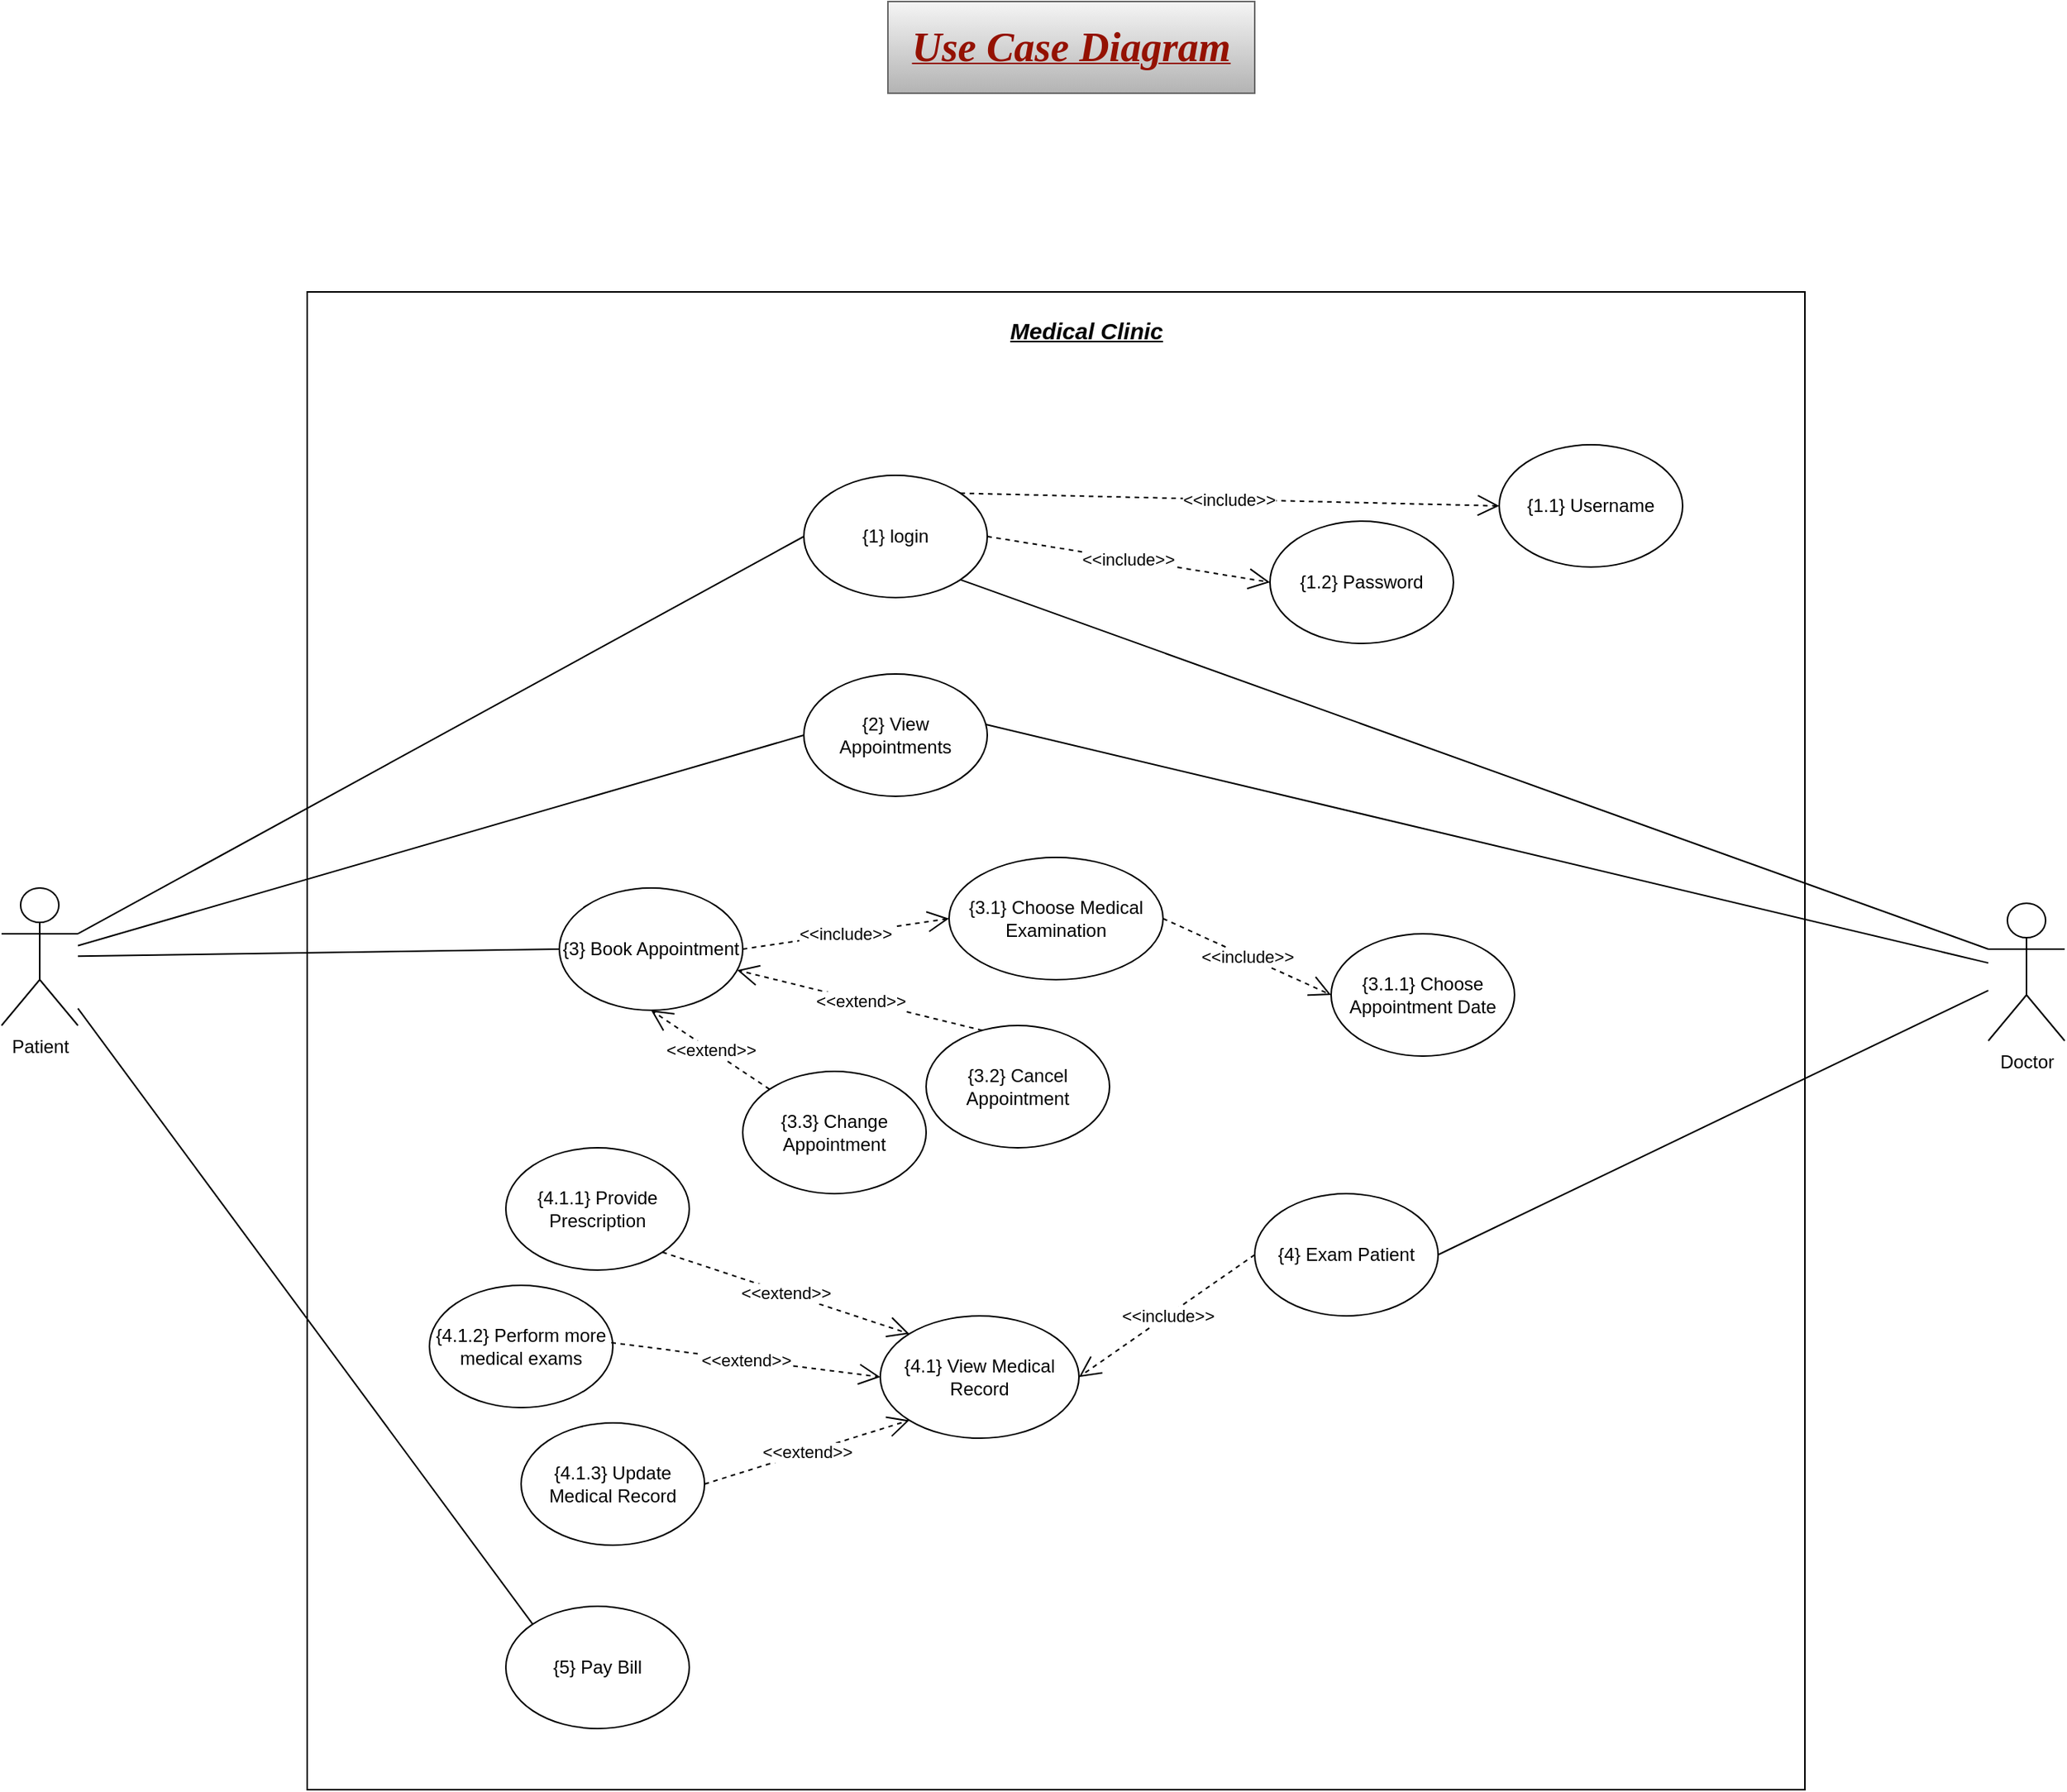 <mxfile version="24.1.0" type="device">
  <diagram name="Page-1" id="GkV4ya46-C8WXYfbEDou">
    <mxGraphModel dx="1721" dy="495" grid="1" gridSize="10" guides="1" tooltips="1" connect="1" arrows="1" fold="1" page="1" pageScale="1" pageWidth="850" pageHeight="1100" math="0" shadow="0">
      <root>
        <mxCell id="0" />
        <mxCell id="1" parent="0" />
        <mxCell id="7L6yV0CjLaMAhadHGbBf-2" value="" style="whiteSpace=wrap;html=1;aspect=fixed;fillColor=none;" parent="1" vertex="1">
          <mxGeometry x="20" y="230" width="980" height="980" as="geometry" />
        </mxCell>
        <mxCell id="7L6yV0CjLaMAhadHGbBf-3" value="&lt;font color=&quot;#941100&quot; face=&quot;Times New Roman&quot;&gt;&lt;b&gt;&lt;i&gt;&lt;u&gt;&lt;font style=&quot;font-size: 27px;&quot;&gt;Use Case Diagram&lt;/font&gt;&lt;/u&gt;&lt;/i&gt;&lt;/b&gt;&lt;/font&gt;" style="rounded=0;whiteSpace=wrap;html=1;fillColor=#f5f5f5;gradientColor=#b3b3b3;strokeColor=#666666;" parent="1" vertex="1">
          <mxGeometry x="400" y="40" width="240" height="60" as="geometry" />
        </mxCell>
        <mxCell id="7L6yV0CjLaMAhadHGbBf-5" value="&lt;b&gt;&lt;i&gt;&lt;u&gt;&lt;font style=&quot;font-size: 15px;&quot;&gt;Medical Clinic&lt;/font&gt;&lt;/u&gt;&lt;/i&gt;&lt;/b&gt;" style="text;html=1;align=center;verticalAlign=middle;whiteSpace=wrap;rounded=0;" parent="1" vertex="1">
          <mxGeometry x="475" y="240" width="110" height="30" as="geometry" />
        </mxCell>
        <mxCell id="7L6yV0CjLaMAhadHGbBf-6" value="Patient" style="shape=umlActor;verticalLabelPosition=bottom;verticalAlign=top;html=1;outlineConnect=0;" parent="1" vertex="1">
          <mxGeometry x="-180" y="620" width="50" height="90" as="geometry" />
        </mxCell>
        <mxCell id="7L6yV0CjLaMAhadHGbBf-7" value="Doctor" style="shape=umlActor;verticalLabelPosition=bottom;verticalAlign=top;html=1;outlineConnect=0;" parent="1" vertex="1">
          <mxGeometry x="1120" y="630" width="50" height="90" as="geometry" />
        </mxCell>
        <mxCell id="7L6yV0CjLaMAhadHGbBf-9" value="{1} login" style="ellipse;whiteSpace=wrap;html=1;" parent="1" vertex="1">
          <mxGeometry x="345" y="350" width="120" height="80" as="geometry" />
        </mxCell>
        <mxCell id="7L6yV0CjLaMAhadHGbBf-10" value="{2} View Appointments" style="ellipse;whiteSpace=wrap;html=1;" parent="1" vertex="1">
          <mxGeometry x="345" y="480" width="120" height="80" as="geometry" />
        </mxCell>
        <mxCell id="7L6yV0CjLaMAhadHGbBf-11" value="{3} Book Appointment " style="ellipse;whiteSpace=wrap;html=1;" parent="1" vertex="1">
          <mxGeometry x="185" y="620" width="120" height="80" as="geometry" />
        </mxCell>
        <mxCell id="7L6yV0CjLaMAhadHGbBf-12" value="{4} Exam Patient" style="ellipse;whiteSpace=wrap;html=1;" parent="1" vertex="1">
          <mxGeometry x="640" y="820" width="120" height="80" as="geometry" />
        </mxCell>
        <mxCell id="7L6yV0CjLaMAhadHGbBf-13" value="" style="endArrow=none;html=1;rounded=0;exitX=1;exitY=0.333;exitDx=0;exitDy=0;exitPerimeter=0;entryX=0;entryY=0.5;entryDx=0;entryDy=0;" parent="1" source="7L6yV0CjLaMAhadHGbBf-6" target="7L6yV0CjLaMAhadHGbBf-9" edge="1">
          <mxGeometry width="50" height="50" relative="1" as="geometry">
            <mxPoint x="-120" y="660" as="sourcePoint" />
            <mxPoint x="350" y="510" as="targetPoint" />
          </mxGeometry>
        </mxCell>
        <mxCell id="7L6yV0CjLaMAhadHGbBf-14" value="" style="endArrow=none;html=1;rounded=0;exitX=0;exitY=0.333;exitDx=0;exitDy=0;exitPerimeter=0;entryX=1;entryY=1;entryDx=0;entryDy=0;" parent="1" source="7L6yV0CjLaMAhadHGbBf-7" target="7L6yV0CjLaMAhadHGbBf-9" edge="1">
          <mxGeometry width="50" height="50" relative="1" as="geometry">
            <mxPoint x="-140" y="680" as="sourcePoint" />
            <mxPoint x="345" y="410" as="targetPoint" />
          </mxGeometry>
        </mxCell>
        <mxCell id="7L6yV0CjLaMAhadHGbBf-15" value="" style="endArrow=none;html=1;rounded=0;entryX=0;entryY=0.5;entryDx=0;entryDy=0;" parent="1" source="7L6yV0CjLaMAhadHGbBf-6" target="7L6yV0CjLaMAhadHGbBf-10" edge="1">
          <mxGeometry width="50" height="50" relative="1" as="geometry">
            <mxPoint x="-150" y="690" as="sourcePoint" />
            <mxPoint x="345" y="410" as="targetPoint" />
          </mxGeometry>
        </mxCell>
        <mxCell id="7L6yV0CjLaMAhadHGbBf-18" value="" style="endArrow=none;html=1;rounded=0;entryX=0.992;entryY=0.413;entryDx=0;entryDy=0;entryPerimeter=0;" parent="1" source="7L6yV0CjLaMAhadHGbBf-7" target="7L6yV0CjLaMAhadHGbBf-10" edge="1">
          <mxGeometry width="50" height="50" relative="1" as="geometry">
            <mxPoint x="890" y="670" as="sourcePoint" />
            <mxPoint x="465" y="410" as="targetPoint" />
          </mxGeometry>
        </mxCell>
        <mxCell id="7L6yV0CjLaMAhadHGbBf-19" value="{4.1} View Medical Record" style="ellipse;whiteSpace=wrap;html=1;" parent="1" vertex="1">
          <mxGeometry x="395" y="900" width="130" height="80" as="geometry" />
        </mxCell>
        <mxCell id="7L6yV0CjLaMAhadHGbBf-20" value="{1.1} Username" style="ellipse;whiteSpace=wrap;html=1;" parent="1" vertex="1">
          <mxGeometry x="800" y="330" width="120" height="80" as="geometry" />
        </mxCell>
        <mxCell id="7L6yV0CjLaMAhadHGbBf-21" value="{1.2} Password" style="ellipse;whiteSpace=wrap;html=1;" parent="1" vertex="1">
          <mxGeometry x="650" y="380" width="120" height="80" as="geometry" />
        </mxCell>
        <mxCell id="7L6yV0CjLaMAhadHGbBf-22" value="&amp;lt;&amp;lt;include&amp;gt;&amp;gt;" style="endArrow=open;endSize=12;dashed=1;html=1;rounded=0;exitX=1;exitY=0;exitDx=0;exitDy=0;entryX=0;entryY=0.5;entryDx=0;entryDy=0;" parent="1" source="7L6yV0CjLaMAhadHGbBf-9" target="7L6yV0CjLaMAhadHGbBf-20" edge="1">
          <mxGeometry x="-0.005" width="160" relative="1" as="geometry">
            <mxPoint x="540" y="540" as="sourcePoint" />
            <mxPoint x="700" y="540" as="targetPoint" />
            <mxPoint as="offset" />
          </mxGeometry>
        </mxCell>
        <mxCell id="7L6yV0CjLaMAhadHGbBf-23" value="&amp;lt;&amp;lt;include&amp;gt;&amp;gt;" style="endArrow=open;endSize=12;dashed=1;html=1;rounded=0;exitX=1;exitY=0.5;exitDx=0;exitDy=0;entryX=0;entryY=0.5;entryDx=0;entryDy=0;" parent="1" source="7L6yV0CjLaMAhadHGbBf-9" target="7L6yV0CjLaMAhadHGbBf-21" edge="1">
          <mxGeometry x="0.0" width="160" relative="1" as="geometry">
            <mxPoint x="457" y="372" as="sourcePoint" />
            <mxPoint x="580" y="340" as="targetPoint" />
            <mxPoint as="offset" />
          </mxGeometry>
        </mxCell>
        <mxCell id="7L6yV0CjLaMAhadHGbBf-24" value="&amp;lt;&amp;lt;include&amp;gt;&amp;gt;" style="endArrow=open;endSize=12;dashed=1;html=1;rounded=0;exitX=0;exitY=0.5;exitDx=0;exitDy=0;entryX=1;entryY=0.5;entryDx=0;entryDy=0;" parent="1" source="7L6yV0CjLaMAhadHGbBf-12" target="7L6yV0CjLaMAhadHGbBf-19" edge="1">
          <mxGeometry width="160" relative="1" as="geometry">
            <mxPoint x="475" y="400" as="sourcePoint" />
            <mxPoint x="610" y="450" as="targetPoint" />
            <mxPoint as="offset" />
          </mxGeometry>
        </mxCell>
        <mxCell id="7L6yV0CjLaMAhadHGbBf-25" value="" style="endArrow=none;html=1;rounded=0;entryX=1;entryY=0.5;entryDx=0;entryDy=0;" parent="1" source="7L6yV0CjLaMAhadHGbBf-7" target="7L6yV0CjLaMAhadHGbBf-12" edge="1">
          <mxGeometry width="50" height="50" relative="1" as="geometry">
            <mxPoint x="970" y="680" as="sourcePoint" />
            <mxPoint x="489" y="523" as="targetPoint" />
          </mxGeometry>
        </mxCell>
        <mxCell id="7L6yV0CjLaMAhadHGbBf-26" value="" style="endArrow=none;html=1;rounded=0;entryX=0;entryY=0.5;entryDx=0;entryDy=0;" parent="1" source="7L6yV0CjLaMAhadHGbBf-6" target="7L6yV0CjLaMAhadHGbBf-11" edge="1">
          <mxGeometry width="50" height="50" relative="1" as="geometry">
            <mxPoint x="-160" y="675" as="sourcePoint" />
            <mxPoint x="355" y="530" as="targetPoint" />
          </mxGeometry>
        </mxCell>
        <mxCell id="7L6yV0CjLaMAhadHGbBf-27" value="{3.1} Choose Medical Examination " style="ellipse;whiteSpace=wrap;html=1;" parent="1" vertex="1">
          <mxGeometry x="440" y="600" width="140" height="80" as="geometry" />
        </mxCell>
        <mxCell id="7L6yV0CjLaMAhadHGbBf-28" value="{3.1.1} Choose Appointment Date " style="ellipse;whiteSpace=wrap;html=1;" parent="1" vertex="1">
          <mxGeometry x="690" y="650" width="120" height="80" as="geometry" />
        </mxCell>
        <mxCell id="7L6yV0CjLaMAhadHGbBf-29" value="{3.2} Cancel Appointment " style="ellipse;whiteSpace=wrap;html=1;" parent="1" vertex="1">
          <mxGeometry x="425" y="710" width="120" height="80" as="geometry" />
        </mxCell>
        <mxCell id="7L6yV0CjLaMAhadHGbBf-30" value="&amp;lt;&amp;lt;extend&amp;gt;&amp;gt;" style="endArrow=open;endSize=12;dashed=1;html=1;rounded=0;exitX=0.307;exitY=0.04;exitDx=0;exitDy=0;exitPerimeter=0;" parent="1" source="7L6yV0CjLaMAhadHGbBf-29" target="7L6yV0CjLaMAhadHGbBf-11" edge="1">
          <mxGeometry width="160" relative="1" as="geometry">
            <mxPoint x="410" y="750" as="sourcePoint" />
            <mxPoint x="410" y="940" as="targetPoint" />
            <mxPoint as="offset" />
          </mxGeometry>
        </mxCell>
        <mxCell id="7L6yV0CjLaMAhadHGbBf-31" value="&amp;lt;&amp;lt;include&amp;gt;&amp;gt;" style="endArrow=open;endSize=12;dashed=1;html=1;rounded=0;exitX=1;exitY=0.5;exitDx=0;exitDy=0;entryX=0;entryY=0.5;entryDx=0;entryDy=0;" parent="1" source="7L6yV0CjLaMAhadHGbBf-11" target="7L6yV0CjLaMAhadHGbBf-27" edge="1">
          <mxGeometry width="160" relative="1" as="geometry">
            <mxPoint x="530" y="685" as="sourcePoint" />
            <mxPoint x="390" y="685" as="targetPoint" />
            <mxPoint as="offset" />
          </mxGeometry>
        </mxCell>
        <mxCell id="7L6yV0CjLaMAhadHGbBf-32" value="&amp;lt;&amp;lt;include&amp;gt;&amp;gt;" style="endArrow=open;endSize=12;dashed=1;html=1;rounded=0;entryX=0;entryY=0.5;entryDx=0;entryDy=0;exitX=1;exitY=0.5;exitDx=0;exitDy=0;" parent="1" source="7L6yV0CjLaMAhadHGbBf-27" target="7L6yV0CjLaMAhadHGbBf-28" edge="1">
          <mxGeometry width="160" relative="1" as="geometry">
            <mxPoint x="490" y="920" as="sourcePoint" />
            <mxPoint x="590" y="920" as="targetPoint" />
            <mxPoint as="offset" />
          </mxGeometry>
        </mxCell>
        <mxCell id="7L6yV0CjLaMAhadHGbBf-33" value="{4.1.2} Perform more medical exams" style="ellipse;whiteSpace=wrap;html=1;" parent="1" vertex="1">
          <mxGeometry x="100" y="880" width="120" height="80" as="geometry" />
        </mxCell>
        <mxCell id="7L6yV0CjLaMAhadHGbBf-35" value="&amp;lt;&amp;lt;extend&amp;gt;&amp;gt;" style="endArrow=open;endSize=12;dashed=1;html=1;rounded=0;exitX=1;exitY=0.5;exitDx=0;exitDy=0;entryX=0;entryY=0.5;entryDx=0;entryDy=0;" parent="1" target="7L6yV0CjLaMAhadHGbBf-19" edge="1">
          <mxGeometry width="160" relative="1" as="geometry">
            <mxPoint x="219.02" y="917.48" as="sourcePoint" />
            <mxPoint x="400" y="922.52" as="targetPoint" />
            <mxPoint as="offset" />
            <Array as="points" />
          </mxGeometry>
        </mxCell>
        <mxCell id="7L6yV0CjLaMAhadHGbBf-36" value="{4.1.3} Update Medical Record" style="ellipse;whiteSpace=wrap;html=1;" parent="1" vertex="1">
          <mxGeometry x="160" y="970" width="120" height="80" as="geometry" />
        </mxCell>
        <mxCell id="7L6yV0CjLaMAhadHGbBf-37" value="&amp;lt;&amp;lt;extend&amp;gt;&amp;gt;" style="endArrow=open;endSize=12;dashed=1;html=1;rounded=0;exitX=1;exitY=0.5;exitDx=0;exitDy=0;entryX=0;entryY=1;entryDx=0;entryDy=0;" parent="1" source="7L6yV0CjLaMAhadHGbBf-36" target="7L6yV0CjLaMAhadHGbBf-19" edge="1">
          <mxGeometry width="160" relative="1" as="geometry">
            <mxPoint x="260" y="660" as="sourcePoint" />
            <mxPoint x="355" y="703" as="targetPoint" />
            <mxPoint as="offset" />
            <Array as="points" />
          </mxGeometry>
        </mxCell>
        <mxCell id="7L6yV0CjLaMAhadHGbBf-38" value="{4.1.1} Provide Prescription " style="ellipse;whiteSpace=wrap;html=1;" parent="1" vertex="1">
          <mxGeometry x="150" y="790" width="120" height="80" as="geometry" />
        </mxCell>
        <mxCell id="7L6yV0CjLaMAhadHGbBf-41" value="" style="endArrow=none;html=1;rounded=0;entryX=0;entryY=0;entryDx=0;entryDy=0;" parent="1" source="7L6yV0CjLaMAhadHGbBf-6" target="7L6yV0CjLaMAhadHGbBf-42" edge="1">
          <mxGeometry width="50" height="50" relative="1" as="geometry">
            <mxPoint x="-130" y="670" as="sourcePoint" />
            <mxPoint x="190" y="700" as="targetPoint" />
          </mxGeometry>
        </mxCell>
        <mxCell id="7L6yV0CjLaMAhadHGbBf-42" value="{5} Pay Bill " style="ellipse;whiteSpace=wrap;html=1;" parent="1" vertex="1">
          <mxGeometry x="150" y="1090" width="120" height="80" as="geometry" />
        </mxCell>
        <mxCell id="4eHb36DCV8GMRom1x55d-1" value="&amp;lt;&amp;lt;extend&amp;gt;&amp;gt;" style="endArrow=open;endSize=12;dashed=1;html=1;rounded=0;exitX=1;exitY=1;exitDx=0;exitDy=0;entryX=0;entryY=0;entryDx=0;entryDy=0;" edge="1" parent="1" source="7L6yV0CjLaMAhadHGbBf-38" target="7L6yV0CjLaMAhadHGbBf-19">
          <mxGeometry width="160" relative="1" as="geometry">
            <mxPoint x="260" y="865" as="sourcePoint" />
            <mxPoint x="441" y="870" as="targetPoint" />
            <mxPoint as="offset" />
            <Array as="points" />
          </mxGeometry>
        </mxCell>
        <mxCell id="4eHb36DCV8GMRom1x55d-2" value="{3.3} Change Appointment " style="ellipse;whiteSpace=wrap;html=1;" vertex="1" parent="1">
          <mxGeometry x="305" y="740" width="120" height="80" as="geometry" />
        </mxCell>
        <mxCell id="4eHb36DCV8GMRom1x55d-3" value="&amp;lt;&amp;lt;extend&amp;gt;&amp;gt;" style="endArrow=open;endSize=12;dashed=1;html=1;rounded=0;exitX=0;exitY=0;exitDx=0;exitDy=0;entryX=0.5;entryY=1;entryDx=0;entryDy=0;" edge="1" parent="1" source="4eHb36DCV8GMRom1x55d-2" target="7L6yV0CjLaMAhadHGbBf-11">
          <mxGeometry width="160" relative="1" as="geometry">
            <mxPoint x="290.5" y="739" as="sourcePoint" />
            <mxPoint x="129.5" y="700" as="targetPoint" />
            <mxPoint as="offset" />
          </mxGeometry>
        </mxCell>
      </root>
    </mxGraphModel>
  </diagram>
</mxfile>
